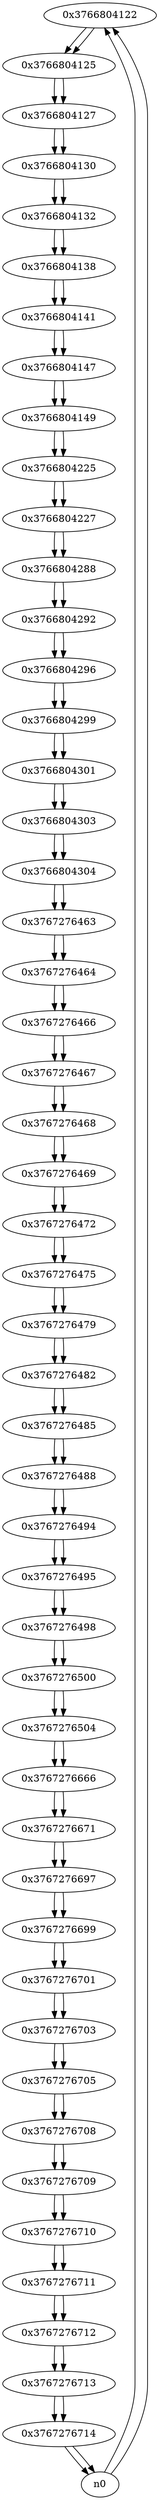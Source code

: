 digraph G{
/* nodes */
  n1 [label="0x3766804122"]
  n2 [label="0x3766804125"]
  n3 [label="0x3766804127"]
  n4 [label="0x3766804130"]
  n5 [label="0x3766804132"]
  n6 [label="0x3766804138"]
  n7 [label="0x3766804141"]
  n8 [label="0x3766804147"]
  n9 [label="0x3766804149"]
  n10 [label="0x3766804225"]
  n11 [label="0x3766804227"]
  n12 [label="0x3766804288"]
  n13 [label="0x3766804292"]
  n14 [label="0x3766804296"]
  n15 [label="0x3766804299"]
  n16 [label="0x3766804301"]
  n17 [label="0x3766804303"]
  n18 [label="0x3766804304"]
  n19 [label="0x3767276463"]
  n20 [label="0x3767276464"]
  n21 [label="0x3767276466"]
  n22 [label="0x3767276467"]
  n23 [label="0x3767276468"]
  n24 [label="0x3767276469"]
  n25 [label="0x3767276472"]
  n26 [label="0x3767276475"]
  n27 [label="0x3767276479"]
  n28 [label="0x3767276482"]
  n29 [label="0x3767276485"]
  n30 [label="0x3767276488"]
  n31 [label="0x3767276494"]
  n32 [label="0x3767276495"]
  n33 [label="0x3767276498"]
  n34 [label="0x3767276500"]
  n35 [label="0x3767276504"]
  n36 [label="0x3767276666"]
  n37 [label="0x3767276671"]
  n38 [label="0x3767276697"]
  n39 [label="0x3767276699"]
  n40 [label="0x3767276701"]
  n41 [label="0x3767276703"]
  n42 [label="0x3767276705"]
  n43 [label="0x3767276708"]
  n44 [label="0x3767276709"]
  n45 [label="0x3767276710"]
  n46 [label="0x3767276711"]
  n47 [label="0x3767276712"]
  n48 [label="0x3767276713"]
  n49 [label="0x3767276714"]
/* edges */
n1 -> n2;
n0 -> n1;
n0 -> n1;
n2 -> n3;
n1 -> n2;
n3 -> n4;
n2 -> n3;
n4 -> n5;
n3 -> n4;
n5 -> n6;
n4 -> n5;
n6 -> n7;
n5 -> n6;
n7 -> n8;
n6 -> n7;
n8 -> n9;
n7 -> n8;
n9 -> n10;
n8 -> n9;
n10 -> n11;
n9 -> n10;
n11 -> n12;
n10 -> n11;
n12 -> n13;
n11 -> n12;
n13 -> n14;
n12 -> n13;
n14 -> n15;
n13 -> n14;
n15 -> n16;
n14 -> n15;
n16 -> n17;
n15 -> n16;
n17 -> n18;
n16 -> n17;
n18 -> n19;
n17 -> n18;
n19 -> n20;
n18 -> n19;
n20 -> n21;
n19 -> n20;
n21 -> n22;
n20 -> n21;
n22 -> n23;
n21 -> n22;
n23 -> n24;
n22 -> n23;
n24 -> n25;
n23 -> n24;
n25 -> n26;
n24 -> n25;
n26 -> n27;
n25 -> n26;
n27 -> n28;
n26 -> n27;
n28 -> n29;
n27 -> n28;
n29 -> n30;
n28 -> n29;
n30 -> n31;
n29 -> n30;
n31 -> n32;
n30 -> n31;
n32 -> n33;
n31 -> n32;
n33 -> n34;
n32 -> n33;
n34 -> n35;
n33 -> n34;
n35 -> n36;
n34 -> n35;
n36 -> n37;
n35 -> n36;
n37 -> n38;
n36 -> n37;
n38 -> n39;
n37 -> n38;
n39 -> n40;
n38 -> n39;
n40 -> n41;
n39 -> n40;
n41 -> n42;
n40 -> n41;
n42 -> n43;
n41 -> n42;
n43 -> n44;
n42 -> n43;
n44 -> n45;
n43 -> n44;
n45 -> n46;
n44 -> n45;
n46 -> n47;
n45 -> n46;
n47 -> n48;
n46 -> n47;
n48 -> n49;
n47 -> n48;
n49 -> n0;
n49 -> n0;
n48 -> n49;
}
